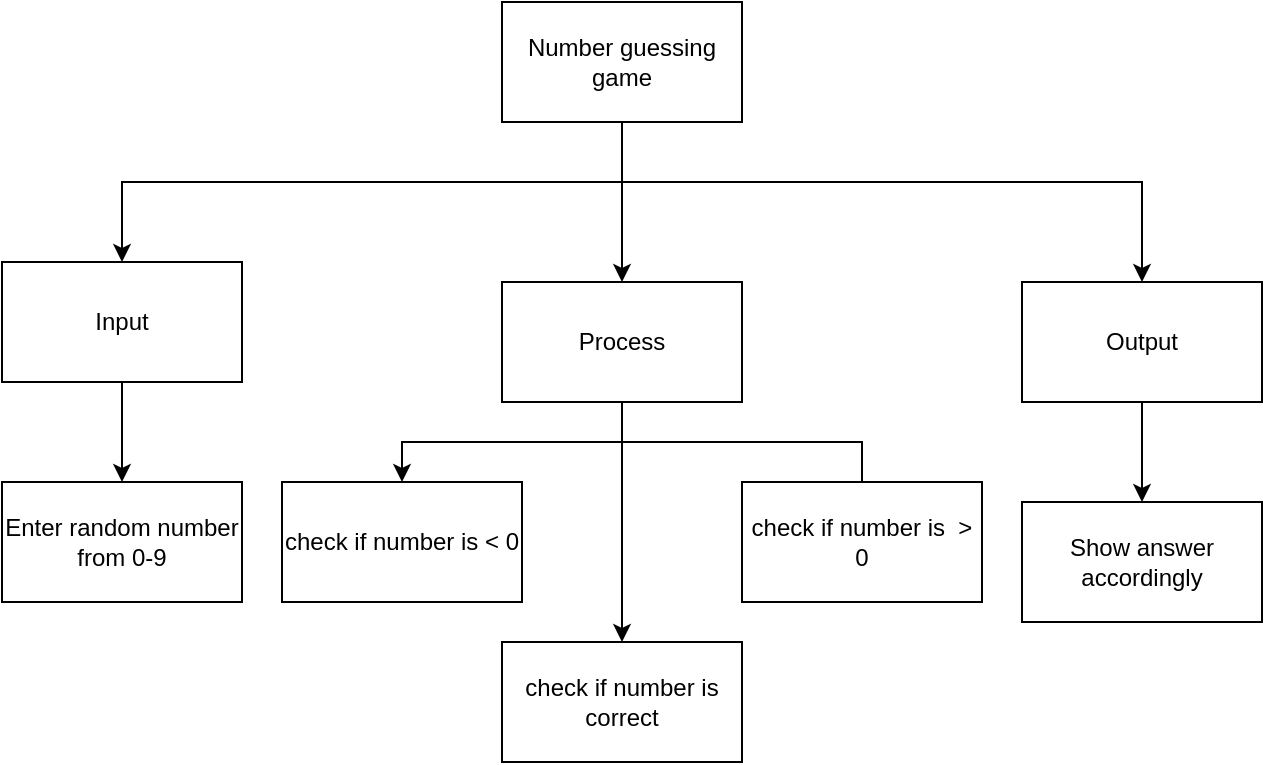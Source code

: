 <mxfile>
    <diagram id="gpHXoSZqhJZmiiQaEq_H" name="Page-1">
        <mxGraphModel dx="434" dy="332" grid="1" gridSize="10" guides="1" tooltips="1" connect="1" arrows="1" fold="1" page="1" pageScale="1" pageWidth="827" pageHeight="1169" math="0" shadow="0">
            <root>
                <mxCell id="0"/>
                <mxCell id="1" parent="0"/>
                <mxCell id="43" style="edgeStyle=orthogonalEdgeStyle;html=1;rounded=0;exitX=0.5;exitY=1;exitDx=0;exitDy=0;entryX=0.5;entryY=0;entryDx=0;entryDy=0;" parent="1" source="46" target="48" edge="1">
                    <mxGeometry relative="1" as="geometry">
                        <mxPoint x="320" y="210" as="targetPoint"/>
                        <Array as="points">
                            <mxPoint x="430" y="170"/>
                            <mxPoint x="180" y="170"/>
                        </Array>
                    </mxGeometry>
                </mxCell>
                <mxCell id="44" style="edgeStyle=orthogonalEdgeStyle;rounded=0;html=1;" parent="1" source="46" edge="1">
                    <mxGeometry relative="1" as="geometry">
                        <mxPoint x="430" y="220" as="targetPoint"/>
                    </mxGeometry>
                </mxCell>
                <mxCell id="45" style="edgeStyle=orthogonalEdgeStyle;rounded=0;html=1;" parent="1" source="46" target="58" edge="1">
                    <mxGeometry relative="1" as="geometry">
                        <Array as="points">
                            <mxPoint x="430" y="170"/>
                            <mxPoint x="690" y="170"/>
                        </Array>
                    </mxGeometry>
                </mxCell>
                <mxCell id="46" value="Number guessing game" style="rounded=0;whiteSpace=wrap;html=1;" parent="1" vertex="1">
                    <mxGeometry x="370" y="80" width="120" height="60" as="geometry"/>
                </mxCell>
                <mxCell id="47" style="edgeStyle=orthogonalEdgeStyle;rounded=0;html=1;" parent="1" source="48" target="49" edge="1">
                    <mxGeometry relative="1" as="geometry"/>
                </mxCell>
                <mxCell id="48" value="Input" style="rounded=0;whiteSpace=wrap;html=1;" parent="1" vertex="1">
                    <mxGeometry x="120" y="210" width="120" height="60" as="geometry"/>
                </mxCell>
                <mxCell id="49" value="Enter random number from 0-9" style="rounded=0;whiteSpace=wrap;html=1;" parent="1" vertex="1">
                    <mxGeometry x="120" y="320" width="120" height="60" as="geometry"/>
                </mxCell>
                <mxCell id="50" style="edgeStyle=orthogonalEdgeStyle;rounded=0;html=1;entryX=0.5;entryY=0;entryDx=0;entryDy=0;" parent="1" source="53" target="54" edge="1">
                    <mxGeometry relative="1" as="geometry">
                        <mxPoint x="430" y="320" as="targetPoint"/>
                    </mxGeometry>
                </mxCell>
                <mxCell id="51" style="edgeStyle=orthogonalEdgeStyle;rounded=0;html=1;" parent="1" source="53" edge="1">
                    <mxGeometry relative="1" as="geometry">
                        <mxPoint x="550" y="330" as="targetPoint"/>
                        <Array as="points">
                            <mxPoint x="430" y="300"/>
                            <mxPoint x="550" y="300"/>
                        </Array>
                    </mxGeometry>
                </mxCell>
                <mxCell id="52" style="edgeStyle=orthogonalEdgeStyle;rounded=0;html=1;entryX=0.5;entryY=0;entryDx=0;entryDy=0;" parent="1" source="53" target="56" edge="1">
                    <mxGeometry relative="1" as="geometry">
                        <mxPoint x="430" y="330" as="targetPoint"/>
                    </mxGeometry>
                </mxCell>
                <mxCell id="53" value="Process" style="rounded=0;whiteSpace=wrap;html=1;" parent="1" vertex="1">
                    <mxGeometry x="370" y="220" width="120" height="60" as="geometry"/>
                </mxCell>
                <mxCell id="54" value="check if number is &amp;lt; 0" style="rounded=0;whiteSpace=wrap;html=1;" parent="1" vertex="1">
                    <mxGeometry x="260" y="320" width="120" height="60" as="geometry"/>
                </mxCell>
                <mxCell id="55" value="check if number is&amp;nbsp; &amp;gt;&lt;br&gt;0" style="rounded=0;whiteSpace=wrap;html=1;" parent="1" vertex="1">
                    <mxGeometry x="490" y="320" width="120" height="60" as="geometry"/>
                </mxCell>
                <mxCell id="56" value="check if number is correct" style="rounded=0;whiteSpace=wrap;html=1;" parent="1" vertex="1">
                    <mxGeometry x="370" y="400" width="120" height="60" as="geometry"/>
                </mxCell>
                <mxCell id="57" style="edgeStyle=orthogonalEdgeStyle;rounded=0;html=1;" parent="1" source="58" edge="1">
                    <mxGeometry relative="1" as="geometry">
                        <mxPoint x="690" y="330" as="targetPoint"/>
                    </mxGeometry>
                </mxCell>
                <mxCell id="58" value="Output" style="rounded=0;whiteSpace=wrap;html=1;" parent="1" vertex="1">
                    <mxGeometry x="630" y="220" width="120" height="60" as="geometry"/>
                </mxCell>
                <mxCell id="59" value="Show answer accordingly" style="rounded=0;whiteSpace=wrap;html=1;" parent="1" vertex="1">
                    <mxGeometry x="630" y="330" width="120" height="60" as="geometry"/>
                </mxCell>
            </root>
        </mxGraphModel>
    </diagram>
</mxfile>
